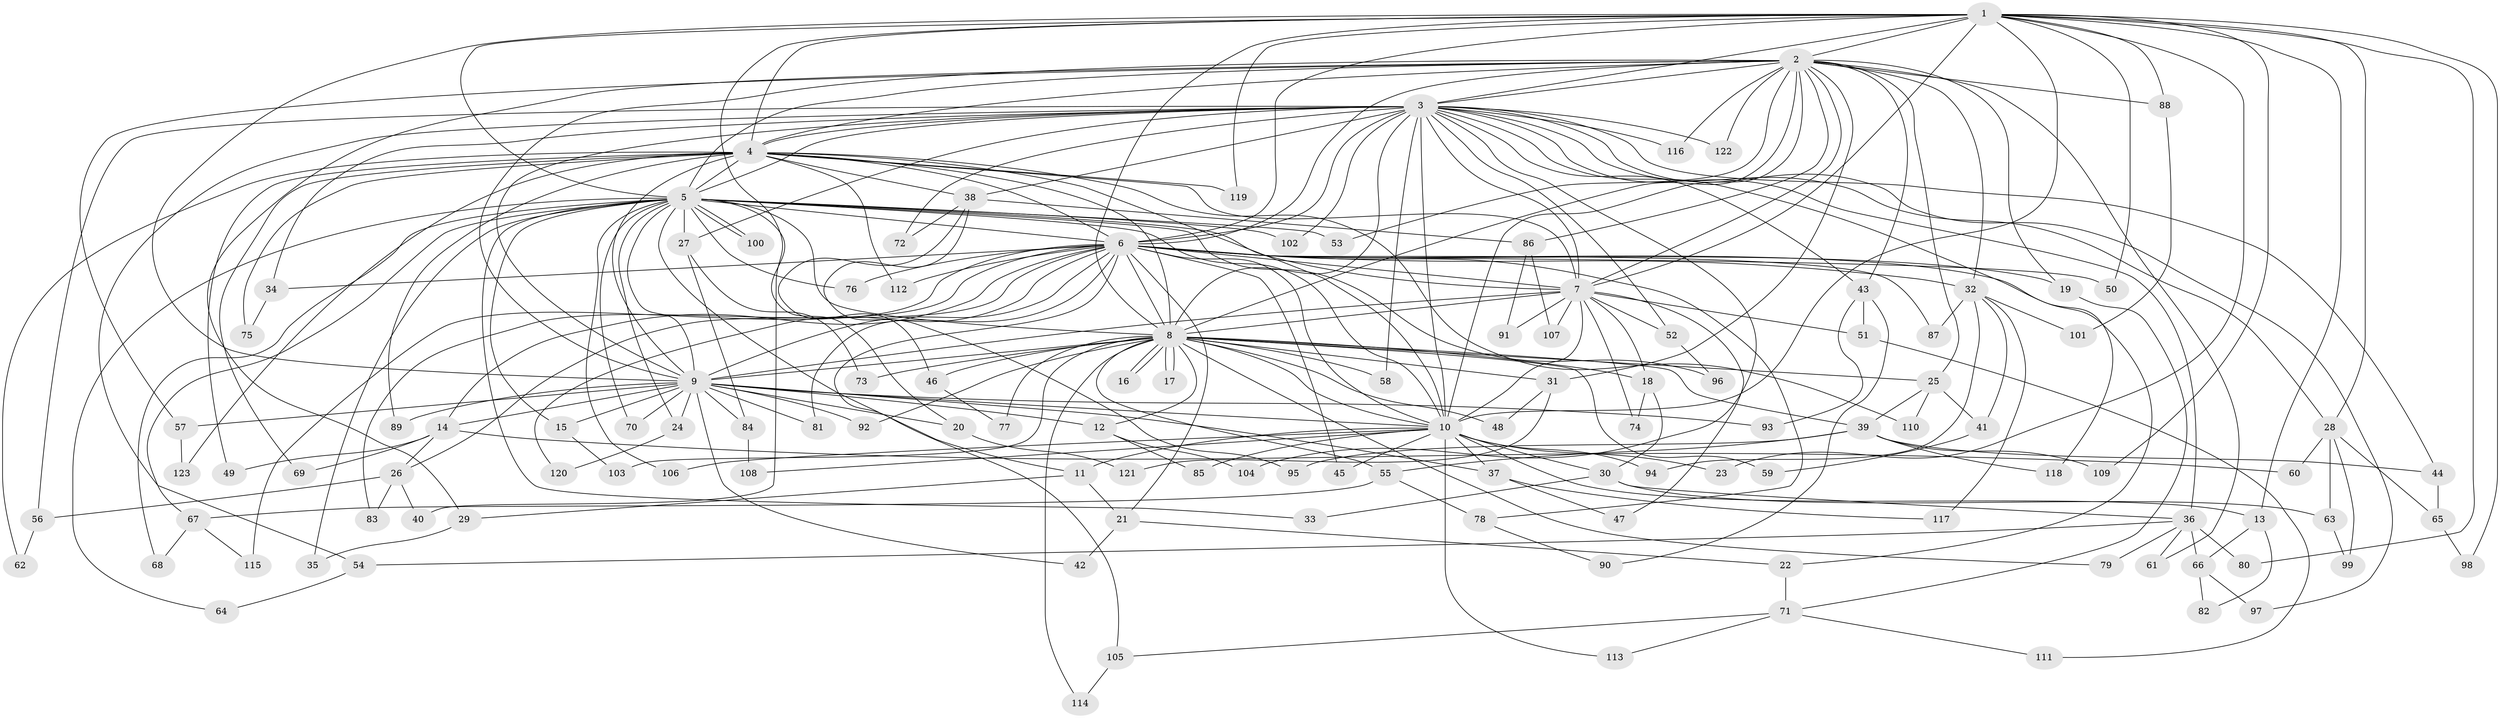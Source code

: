 // Generated by graph-tools (version 1.1) at 2025/35/03/09/25 02:35:14]
// undirected, 123 vertices, 271 edges
graph export_dot {
graph [start="1"]
  node [color=gray90,style=filled];
  1;
  2;
  3;
  4;
  5;
  6;
  7;
  8;
  9;
  10;
  11;
  12;
  13;
  14;
  15;
  16;
  17;
  18;
  19;
  20;
  21;
  22;
  23;
  24;
  25;
  26;
  27;
  28;
  29;
  30;
  31;
  32;
  33;
  34;
  35;
  36;
  37;
  38;
  39;
  40;
  41;
  42;
  43;
  44;
  45;
  46;
  47;
  48;
  49;
  50;
  51;
  52;
  53;
  54;
  55;
  56;
  57;
  58;
  59;
  60;
  61;
  62;
  63;
  64;
  65;
  66;
  67;
  68;
  69;
  70;
  71;
  72;
  73;
  74;
  75;
  76;
  77;
  78;
  79;
  80;
  81;
  82;
  83;
  84;
  85;
  86;
  87;
  88;
  89;
  90;
  91;
  92;
  93;
  94;
  95;
  96;
  97;
  98;
  99;
  100;
  101;
  102;
  103;
  104;
  105;
  106;
  107;
  108;
  109;
  110;
  111;
  112;
  113;
  114;
  115;
  116;
  117;
  118;
  119;
  120;
  121;
  122;
  123;
  1 -- 2;
  1 -- 3;
  1 -- 4;
  1 -- 5;
  1 -- 6;
  1 -- 7;
  1 -- 8;
  1 -- 9;
  1 -- 10;
  1 -- 13;
  1 -- 23;
  1 -- 28;
  1 -- 40;
  1 -- 50;
  1 -- 80;
  1 -- 88;
  1 -- 98;
  1 -- 109;
  1 -- 119;
  2 -- 3;
  2 -- 4;
  2 -- 5;
  2 -- 6;
  2 -- 7;
  2 -- 8;
  2 -- 9;
  2 -- 10;
  2 -- 19;
  2 -- 25;
  2 -- 29;
  2 -- 31;
  2 -- 32;
  2 -- 43;
  2 -- 53;
  2 -- 57;
  2 -- 61;
  2 -- 86;
  2 -- 88;
  2 -- 116;
  2 -- 122;
  3 -- 4;
  3 -- 5;
  3 -- 6;
  3 -- 7;
  3 -- 8;
  3 -- 9;
  3 -- 10;
  3 -- 27;
  3 -- 28;
  3 -- 34;
  3 -- 36;
  3 -- 38;
  3 -- 43;
  3 -- 44;
  3 -- 52;
  3 -- 54;
  3 -- 56;
  3 -- 58;
  3 -- 72;
  3 -- 97;
  3 -- 102;
  3 -- 104;
  3 -- 116;
  3 -- 118;
  3 -- 122;
  4 -- 5;
  4 -- 6;
  4 -- 7;
  4 -- 8;
  4 -- 9;
  4 -- 10;
  4 -- 38;
  4 -- 49;
  4 -- 62;
  4 -- 69;
  4 -- 75;
  4 -- 89;
  4 -- 110;
  4 -- 112;
  4 -- 119;
  4 -- 123;
  5 -- 6;
  5 -- 7;
  5 -- 8;
  5 -- 9;
  5 -- 10;
  5 -- 11;
  5 -- 15;
  5 -- 20;
  5 -- 24;
  5 -- 27;
  5 -- 33;
  5 -- 35;
  5 -- 53;
  5 -- 64;
  5 -- 67;
  5 -- 68;
  5 -- 70;
  5 -- 76;
  5 -- 96;
  5 -- 100;
  5 -- 100;
  5 -- 102;
  5 -- 106;
  6 -- 7;
  6 -- 8;
  6 -- 9;
  6 -- 10;
  6 -- 14;
  6 -- 19;
  6 -- 21;
  6 -- 22;
  6 -- 26;
  6 -- 32;
  6 -- 34;
  6 -- 45;
  6 -- 50;
  6 -- 76;
  6 -- 78;
  6 -- 81;
  6 -- 83;
  6 -- 87;
  6 -- 105;
  6 -- 112;
  6 -- 115;
  6 -- 120;
  7 -- 8;
  7 -- 9;
  7 -- 10;
  7 -- 18;
  7 -- 47;
  7 -- 51;
  7 -- 52;
  7 -- 74;
  7 -- 91;
  7 -- 107;
  8 -- 9;
  8 -- 10;
  8 -- 12;
  8 -- 16;
  8 -- 16;
  8 -- 17;
  8 -- 17;
  8 -- 18;
  8 -- 25;
  8 -- 31;
  8 -- 39;
  8 -- 46;
  8 -- 48;
  8 -- 55;
  8 -- 58;
  8 -- 59;
  8 -- 73;
  8 -- 77;
  8 -- 79;
  8 -- 92;
  8 -- 103;
  8 -- 114;
  9 -- 10;
  9 -- 12;
  9 -- 14;
  9 -- 15;
  9 -- 20;
  9 -- 24;
  9 -- 37;
  9 -- 42;
  9 -- 57;
  9 -- 70;
  9 -- 81;
  9 -- 84;
  9 -- 89;
  9 -- 92;
  9 -- 93;
  10 -- 11;
  10 -- 13;
  10 -- 23;
  10 -- 30;
  10 -- 37;
  10 -- 45;
  10 -- 85;
  10 -- 94;
  10 -- 106;
  10 -- 108;
  10 -- 113;
  11 -- 21;
  11 -- 29;
  12 -- 85;
  12 -- 104;
  13 -- 66;
  13 -- 82;
  14 -- 26;
  14 -- 49;
  14 -- 60;
  14 -- 69;
  15 -- 103;
  18 -- 30;
  18 -- 74;
  19 -- 71;
  20 -- 121;
  21 -- 22;
  21 -- 42;
  22 -- 71;
  24 -- 120;
  25 -- 39;
  25 -- 41;
  25 -- 110;
  26 -- 40;
  26 -- 56;
  26 -- 83;
  27 -- 73;
  27 -- 84;
  28 -- 60;
  28 -- 63;
  28 -- 65;
  28 -- 99;
  29 -- 35;
  30 -- 33;
  30 -- 36;
  30 -- 63;
  31 -- 48;
  31 -- 121;
  32 -- 41;
  32 -- 87;
  32 -- 94;
  32 -- 101;
  32 -- 117;
  34 -- 75;
  36 -- 54;
  36 -- 61;
  36 -- 66;
  36 -- 79;
  36 -- 80;
  37 -- 47;
  37 -- 117;
  38 -- 46;
  38 -- 72;
  38 -- 86;
  38 -- 95;
  39 -- 44;
  39 -- 55;
  39 -- 95;
  39 -- 109;
  39 -- 118;
  41 -- 59;
  43 -- 51;
  43 -- 90;
  43 -- 93;
  44 -- 65;
  46 -- 77;
  51 -- 111;
  52 -- 96;
  54 -- 64;
  55 -- 67;
  55 -- 78;
  56 -- 62;
  57 -- 123;
  63 -- 99;
  65 -- 98;
  66 -- 82;
  66 -- 97;
  67 -- 68;
  67 -- 115;
  71 -- 105;
  71 -- 111;
  71 -- 113;
  78 -- 90;
  84 -- 108;
  86 -- 91;
  86 -- 107;
  88 -- 101;
  105 -- 114;
}
